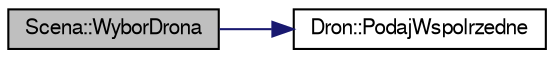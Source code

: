 digraph "Scena::WyborDrona"
{
 // LATEX_PDF_SIZE
  edge [fontname="FreeSans",fontsize="10",labelfontname="FreeSans",labelfontsize="10"];
  node [fontname="FreeSans",fontsize="10",shape=record];
  rankdir="LR";
  Node1 [label="Scena::WyborDrona",height=0.2,width=0.4,color="black", fillcolor="grey75", style="filled", fontcolor="black",tooltip="Metoda pozwalajaca na wybor drona."];
  Node1 -> Node2 [color="midnightblue",fontsize="10",style="solid",fontname="FreeSans"];
  Node2 [label="Dron::PodajWspolrzedne",height=0.2,width=0.4,color="black", fillcolor="white", style="filled",URL="$a00106.html#a445552b3dfcb46cc7556e801e64f4d8e",tooltip="Metody zwracajace/wyswietlajace polozenie."];
}

